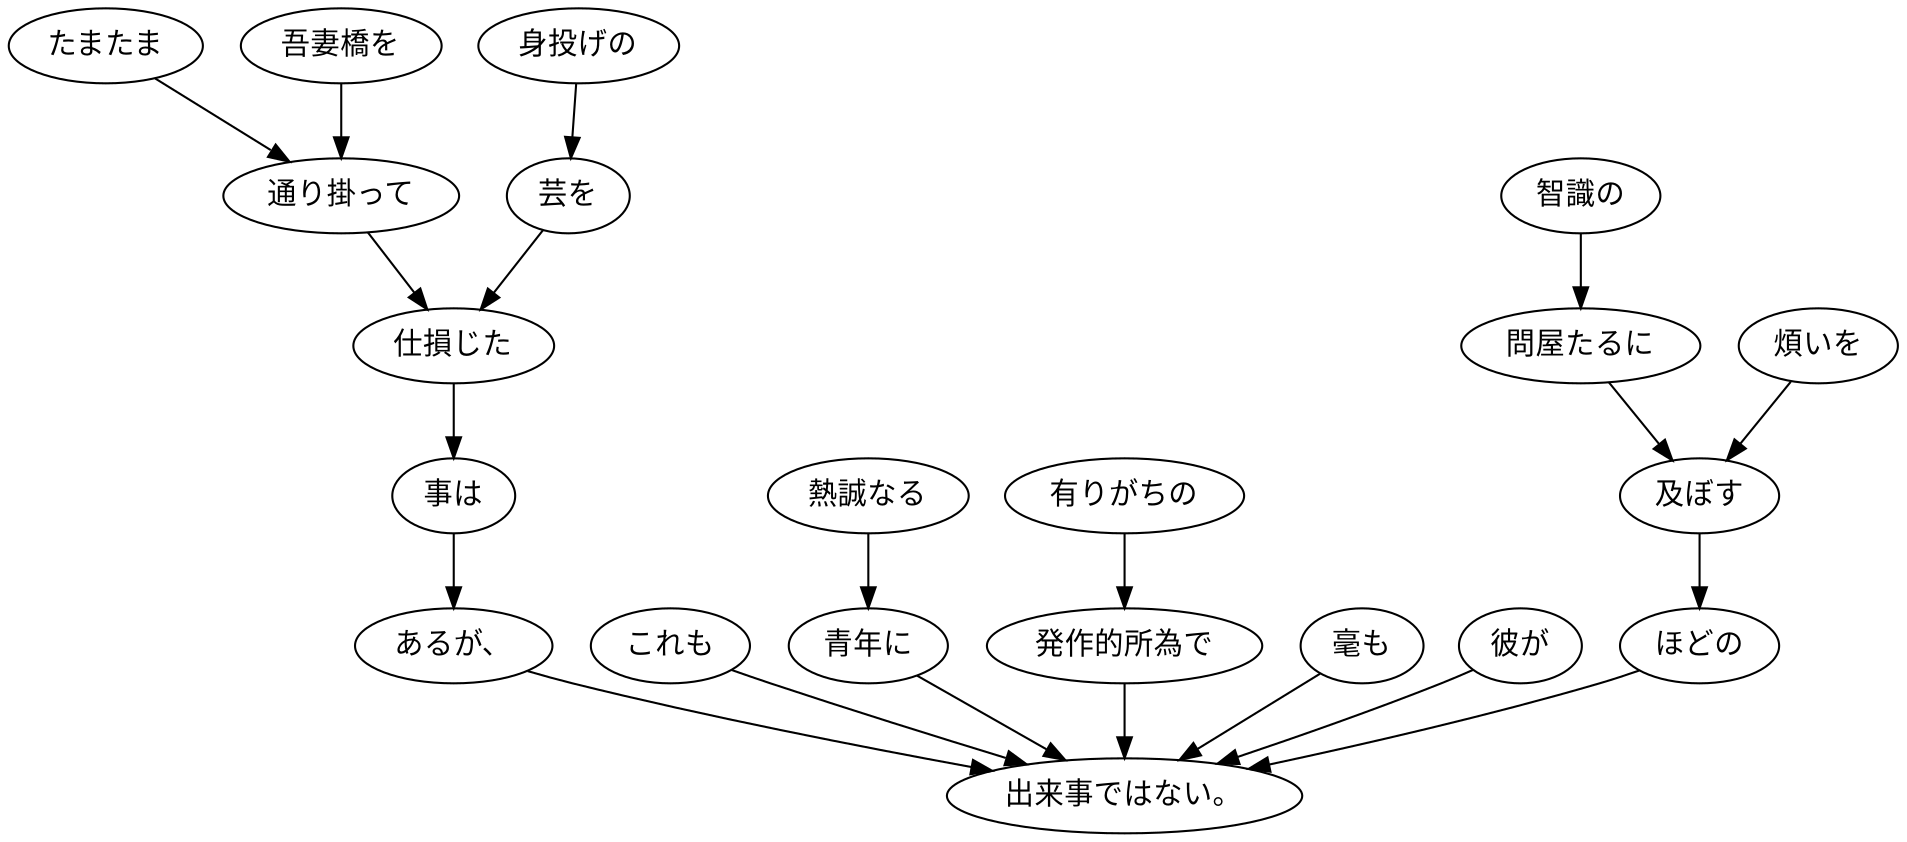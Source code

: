 digraph graph2606 {
	node0 [label="たまたま"];
	node1 [label="吾妻橋を"];
	node2 [label="通り掛って"];
	node3 [label="身投げの"];
	node4 [label="芸を"];
	node5 [label="仕損じた"];
	node6 [label="事は"];
	node7 [label="あるが、"];
	node8 [label="これも"];
	node9 [label="熱誠なる"];
	node10 [label="青年に"];
	node11 [label="有りがちの"];
	node12 [label="発作的所為で"];
	node13 [label="毫も"];
	node14 [label="彼が"];
	node15 [label="智識の"];
	node16 [label="問屋たるに"];
	node17 [label="煩いを"];
	node18 [label="及ぼす"];
	node19 [label="ほどの"];
	node20 [label="出来事ではない。"];
	node0 -> node2;
	node1 -> node2;
	node2 -> node5;
	node3 -> node4;
	node4 -> node5;
	node5 -> node6;
	node6 -> node7;
	node7 -> node20;
	node8 -> node20;
	node9 -> node10;
	node10 -> node20;
	node11 -> node12;
	node12 -> node20;
	node13 -> node20;
	node14 -> node20;
	node15 -> node16;
	node16 -> node18;
	node17 -> node18;
	node18 -> node19;
	node19 -> node20;
}
